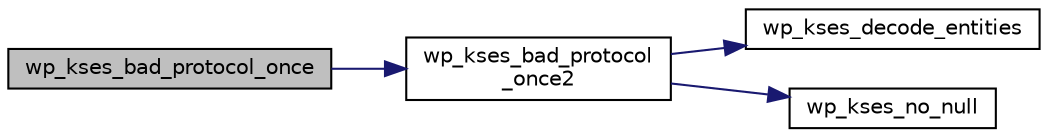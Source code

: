 digraph "wp_kses_bad_protocol_once"
{
  edge [fontname="Helvetica",fontsize="10",labelfontname="Helvetica",labelfontsize="10"];
  node [fontname="Helvetica",fontsize="10",shape=record];
  rankdir="LR";
  Node1 [label="wp_kses_bad_protocol_once",height=0.2,width=0.4,color="black", fillcolor="grey75", style="filled", fontcolor="black"];
  Node1 -> Node2 [color="midnightblue",fontsize="10",style="solid",fontname="Helvetica"];
  Node2 [label="wp_kses_bad_protocol\l_once2",height=0.2,width=0.4,color="black", fillcolor="white", style="filled",URL="$kses_8php.html#a6a97826fbe8f92352f4acc5143cdb0f7"];
  Node2 -> Node3 [color="midnightblue",fontsize="10",style="solid",fontname="Helvetica"];
  Node3 [label="wp_kses_decode_entities",height=0.2,width=0.4,color="black", fillcolor="white", style="filled",URL="$kses_8php.html#a6b7c56d4169bffd3e6943c570f4c4b94"];
  Node2 -> Node4 [color="midnightblue",fontsize="10",style="solid",fontname="Helvetica"];
  Node4 [label="wp_kses_no_null",height=0.2,width=0.4,color="black", fillcolor="white", style="filled",URL="$kses_8php.html#a6a32ba00333b67cff42a76ec3762e5c3"];
}
